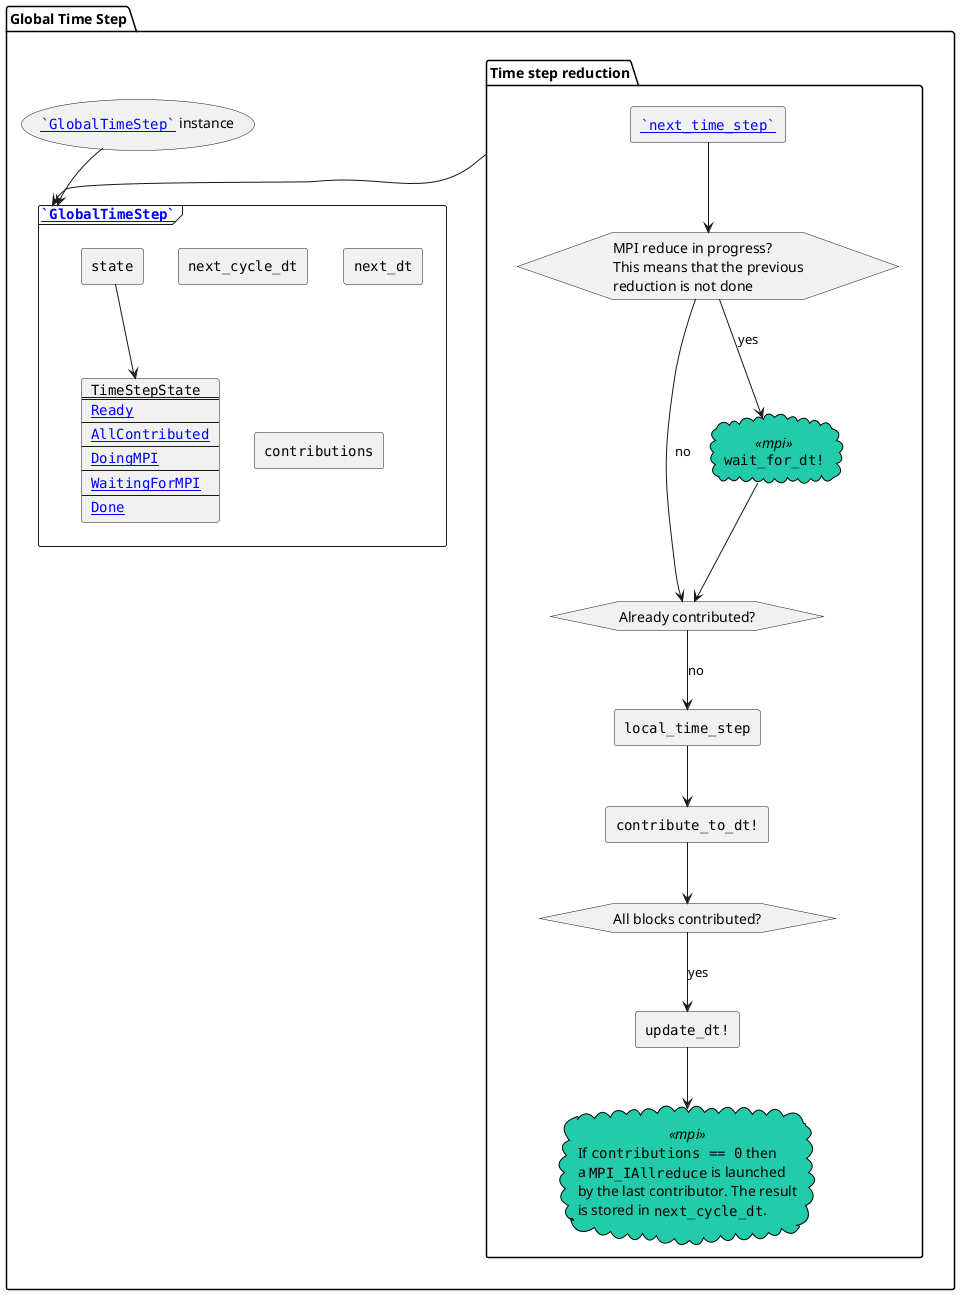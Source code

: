 @startuml Armon.jl#global_time_step

<style>
.mpi {
  BackGroundColor #22ccaa
  LineThickness 1
  LineColor black
}

.pause {
  BackGroundColor #ee1100
  LineThickness 1
  LineColor black
}
</style>

package "Global Time Step" {
    frame """[[`GlobalTimeStep`]]""" as global_time_step {
        rectangle """state""" as global_time_step_state
        rectangle """next_cycle_dt""" as global_time_step_next_cycle_dt
        rectangle """next_dt""" as global_time_step_next_dt
        rectangle """contributions""" as global_time_step_contributions

        card time_step_state [
            ""TimeStepState""
            ====
            ""[[`TimeStepState.Ready` Ready]]""
            ----
            ""[[`TimeStepState.AllContributed` AllContributed]]""
            ----
            ""[[`TimeStepState.DoingMPI` DoingMPI]]""
            ----
            ""[[`TimeStepState.WaitingForMPI` WaitingForMPI]]""
            ----
            ""[[`TimeStepState.Done` Done]]""
        ]

        global_time_step_state --> time_step_state
    }

    usecase """[[`GlobalTimeStep`]]"" instance" as global_time_step_instance

    package "Time step reduction" as pkg_blk_time_step {
        rectangle """[[`next_time_step`]]""" as time_step_next_time_step
        hexagon cond_time_step_wait [
            MPI reduce in progress?
            This means that the previous
            reduction is not done
        ]
        hexagon "Already contributed?" as cond_contribute_time_step
        rectangle """local_time_step""" as time_step_local
        rectangle """contribute_to_dt!""" as time_step_contribute
        hexagon "All blocks contributed?" as cond_time_step
        cloud """wait_for_dt!""" << mpi >> as time_step_wait
        rectangle """update_dt!""" as time_step_update

        cloud global_time_reduction << mpi >> [
            If ""contributions == 0"" then
            a ""MPI_IAllreduce"" is launched
            by the last contributor. The result
            is stored in ""next_cycle_dt"".
        ]

        time_step_next_time_step --> cond_time_step_wait
        cond_time_step_wait --> time_step_wait : yes
        cond_time_step_wait --> cond_contribute_time_step : no
        time_step_wait --> cond_contribute_time_step
        cond_contribute_time_step --> time_step_local : no
        time_step_local --> time_step_contribute
        time_step_contribute --> cond_time_step
        cond_time_step --> time_step_update : yes
        time_step_update --> global_time_reduction
    }

    pkg_blk_time_step --> global_time_step
    global_time_step_instance --> global_time_step
}

@enduml
